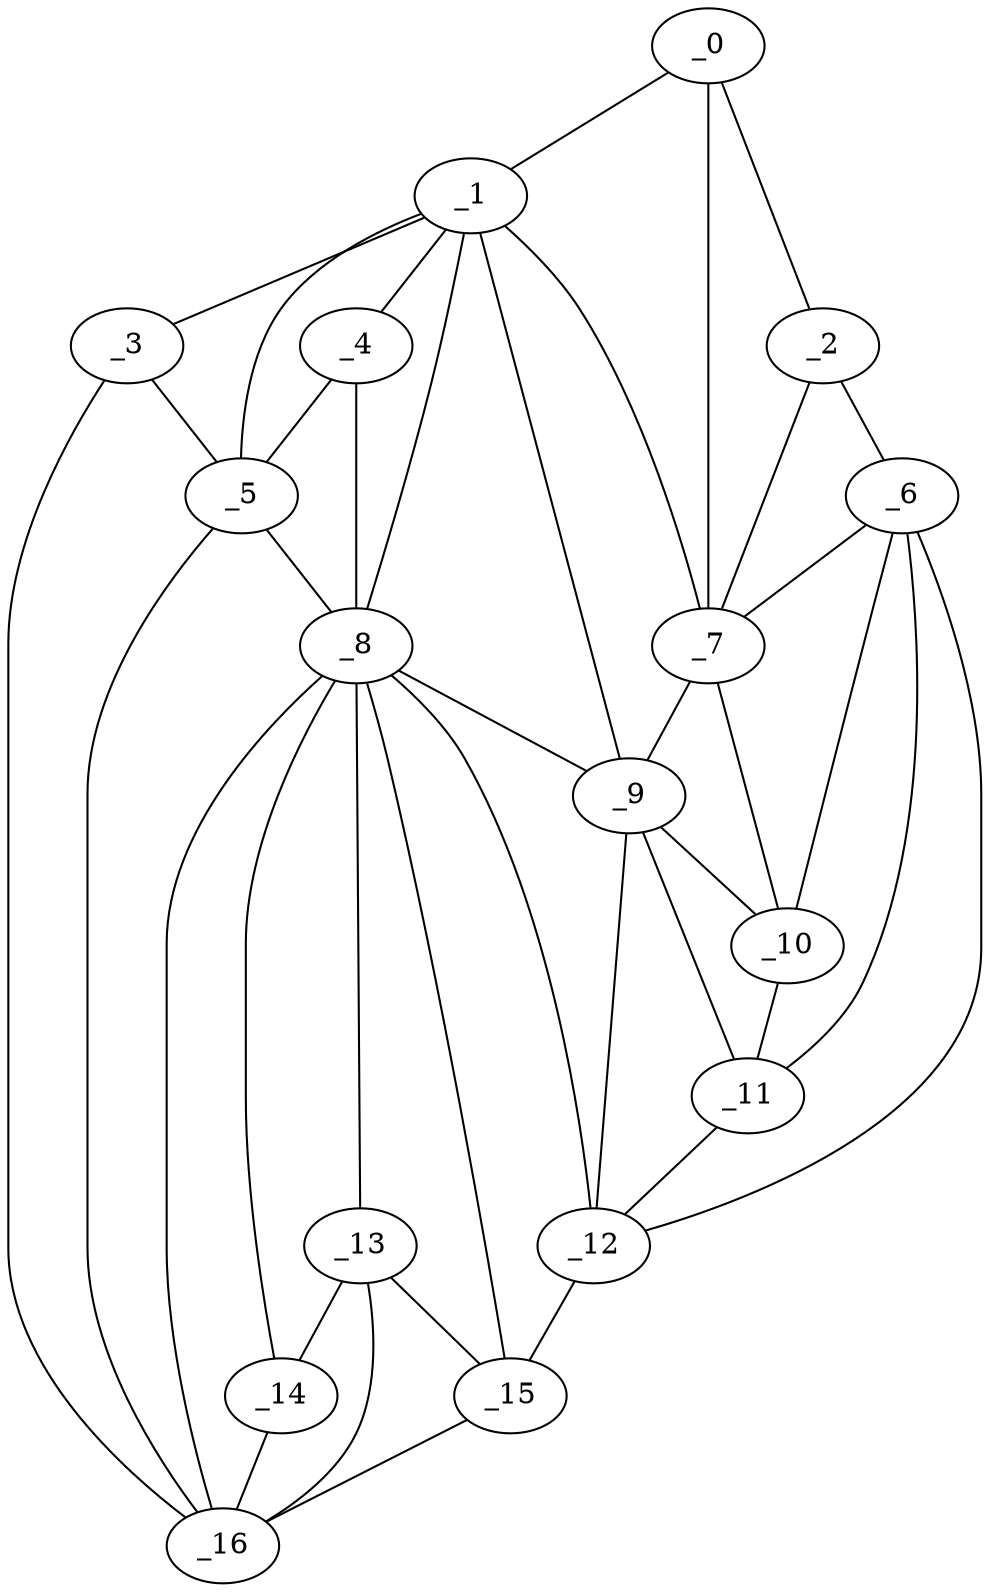 graph "obj41__165.gxl" {
	_0	 [x=29,
		y=6];
	_1	 [x=31,
		y=82];
	_0 -- _1	 [valence=1];
	_2	 [x=38,
		y=3];
	_0 -- _2	 [valence=1];
	_7	 [x=68,
		y=42];
	_0 -- _7	 [valence=2];
	_3	 [x=39,
		y=125];
	_1 -- _3	 [valence=1];
	_4	 [x=41,
		y=97];
	_1 -- _4	 [valence=2];
	_5	 [x=41,
		y=113];
	_1 -- _5	 [valence=1];
	_1 -- _7	 [valence=2];
	_8	 [x=75,
		y=87];
	_1 -- _8	 [valence=2];
	_9	 [x=76,
		y=52];
	_1 -- _9	 [valence=1];
	_6	 [x=65,
		y=6];
	_2 -- _6	 [valence=1];
	_2 -- _7	 [valence=1];
	_3 -- _5	 [valence=2];
	_16	 [x=109,
		y=118];
	_3 -- _16	 [valence=1];
	_4 -- _5	 [valence=2];
	_4 -- _8	 [valence=1];
	_5 -- _8	 [valence=1];
	_5 -- _16	 [valence=1];
	_6 -- _7	 [valence=1];
	_10	 [x=81,
		y=43];
	_6 -- _10	 [valence=1];
	_11	 [x=99,
		y=42];
	_6 -- _11	 [valence=2];
	_12	 [x=108,
		y=51];
	_6 -- _12	 [valence=1];
	_7 -- _9	 [valence=2];
	_7 -- _10	 [valence=2];
	_8 -- _9	 [valence=2];
	_8 -- _12	 [valence=2];
	_13	 [x=108,
		y=103];
	_8 -- _13	 [valence=2];
	_14	 [x=108,
		y=110];
	_8 -- _14	 [valence=2];
	_15	 [x=109,
		y=90];
	_8 -- _15	 [valence=1];
	_8 -- _16	 [valence=2];
	_9 -- _10	 [valence=1];
	_9 -- _11	 [valence=1];
	_9 -- _12	 [valence=1];
	_10 -- _11	 [valence=2];
	_11 -- _12	 [valence=1];
	_12 -- _15	 [valence=1];
	_13 -- _14	 [valence=1];
	_13 -- _15	 [valence=1];
	_13 -- _16	 [valence=2];
	_14 -- _16	 [valence=2];
	_15 -- _16	 [valence=1];
}

